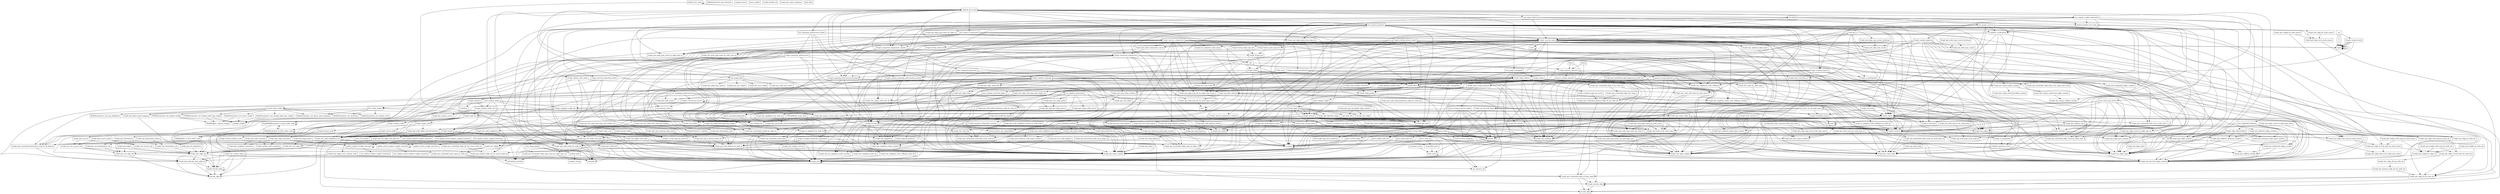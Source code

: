 digraph deps {
	node [shape=box];

	"Graph::get_node_edges_and_destinations"
	"Graph::get_destinations_slice"
	"build_operator_graph_name"
	"generic_string_operator"
	"generic_integer_operator"
	"validate_operator_terms"
	"Graph::is_compatible"
	"Graph::generic_operator"
	"bitor"
	"bitxor"
	"sub"
	"bitand"
	"Graph::get_unchecked_node_name_by_node_id"
	"Graph::get_unchecked_edge_type_by_edge_id"
	"Graph::get_unchecked_weight_by_edge_id"
	"Graph::get_unchecked_node_type_id_by_node_id"
	"Graph::get_unchecked_node_id_by_node_name"
	"Graph::get_unchecked_edge_type_id_by_edge_type_name"
	"Graph::get_unchecked_edge_type_name_by_edge_type_id"
	"Graph::get_unchecked_edge_count_by_edge_type_id"
	"Graph::get_unchecked_node_count_by_node_type_id"
	"Graph::get_unchecked_node_destinations_by_node_id"
	"Graph::get_unchecked_edge_id_by_node_ids"
	"Graph::get_unchecked_edge_ids_range"
	"Graph::get_unchecked_minmax_edge_ids_by_node_ids"
	"Graph::get_unchecked_edge_degreee_by_node_ids"
	"default"
	"WalkWeights::validate_weight"
	"WalkWeights::is_first_order_walk"
	"SingleWalkParameters::is_first_order_walk"
	"WalksParameters::set_iterations"
	"WalksParameters::get_iterations"
	"WalksParameters::set_max_neighbours"
	"WalksParameters::set_random_state"
	"WalksParameters::set_dense_node_mapping"
	"WalksParameters::set_return_weight"
	"WalksParameters::set_explore_weight"
	"WalksParameters::set_change_node_type_weight"
	"WalksParameters::set_change_edge_type_weight"
	"WalksParameters::validate"
	"WalksParameters::is_first_order_walk"
	"Graph::iter_edges_from_random_state"
	"Graph::iter_on_edges_with_preference"
	"Graph::kruskal"
	"Graph::random_spanning_arborescence_kruskal"
	"Graph::spanning_arborescence_kruskal"
	"Graph::spanning_arborescence"
	"Graph::connected_components"
	"CSVFileWriter::write_lines"
	"compose_lines"
	"Graph::new"
	"Graph::overlaps"
	"Graph::contains"
	"fast_u32_modulo"
	"word2vec"
	"cooccurence_matrix"
	"Graph::node2vec"
	"Graph::cooccurence_matrix"
	"Graph::get_neighbours_by_node_id"
	"Graph::get_node_label_prediction_tuple_by_node_id"
	"Graph::get_node_label_prediction_tuple_by_node_ids"
	"Graph::link_prediction_degrees"
	"Graph::link_prediction_ids"
	"get_loading_bar"
	"Graph::compute_edge_ids_vector"
	"validate_weight"
	"parse_weight"
	"Graph::are_nodes_remappable"
	"Graph::remap"
	"Graph::is_singleton_by_node_id"
	"Graph::is_singleton_with_selfloops_by_node_id"
	"Graph::is_singleton_by_node_name"
	"Graph::has_node_by_node_name"
	"Graph::has_edge_by_node_ids"
	"Graph::has_edge_with_type_by_node_ids"
	"Graph::is_trap_node_by_node_id"
	"Graph::has_node_with_type_by_node_name"
	"Graph::has_edge_by_node_names"
	"Graph::has_edge_with_type_by_node_names"
	"Graph::get_filter_bitmap"
	"random_string"
	"random_path"
	"load_ppi"
	"load_cora"
	"first_order_walker"
	"second_order_walker"
	"validate_vocabularies"
	"default_holdout_test_suite"
	"test_spanning_arborescence_bader"
	"test_graph_properties"
	"test_random_walks"
	"test_edge_holdouts"
	"test_remove_components"
	"test_kfold"
	"test_negative_edges_generation"
	"test_subgraph_generation"
	"test_dump_graph"
	"test_embiggen_preprocessing"
	"test_graph_filter"
	"test_edgelist_generation"
	"test_nodelabel_holdouts"
	"test_edgelabel_holdouts"
	"test_graph_removes"
	"test_clone_and_setters"
	"test_graph_remapping"
	"_default_test_suite"
	"default_test_suite"
	"Graph::enable"
	"Graph::disable_all"
	"Graph::strongly_connected_components"
	"Graph::get_edge_quadruple"
	"Graph::get_edge_triple"
	"Graph::get_top_k_central_nodes_ids"
	"Graph::get_top_k_central_node_names"
	"Graph::get_node_type_id_by_node_id"
	"Graph::get_edge_type_id_by_edge_id"
	"Graph::get_node_type_name_by_node_id"
	"Graph::get_edge_type_name_by_edge_id"
	"Graph::get_edge_type_name_by_edge_type_id"
	"Graph::get_weight_by_edge_id"
	"Graph::get_weight_by_node_ids"
	"Graph::get_weight_with_type_by_node_ids"
	"Graph::get_weight_with_type_by_node_names"
	"Graph::get_weight_by_node_names"
	"Graph::get_node_name_by_node_id"
	"Graph::get_node_id_by_node_name"
	"Graph::get_node_type_id_by_node_name"
	"Graph::get_node_type_name_by_node_name"
	"Graph::get_edge_count_by_edge_type_id"
	"Graph::get_edge_type_id_by_edge_type_name"
	"Graph::get_edge_count_by_edge_type_name"
	"Graph::get_node_type_id_by_node_type_name"
	"Graph::get_node_count_by_node_type_id"
	"Graph::get_node_count_by_node_type_name"
	"Graph::get_unchecked_destination_node_id_by_edge_id"
	"Graph::get_destination_node_id_by_edge_id"
	"Graph::get_node_neighbours_by_node_id"
	"Graph::get_node_neighbour_ids_by_node_name"
	"Graph::get_node_neighbour_names_by_node_name"
	"Graph::get_edge_id_with_type_by_node_ids"
	"Graph::get_edge_id_by_node_names"
	"Graph::get_edge_id_with_type_by_node_names"
	"Graph::get_edge_type_ids_by_edge_type_names"
	"Graph::get_node_type_ids_by_node_type_names"
	"Graph::get_minmax_edge_ids_by_node_ids"
	"Graph::get_minmax_edge_ids_by_source_node_id"
	"Graph::get_node_type_name_by_node_type_id"
	"Graph::get_node_type_names_by_node_type_ids"
	"Graph::get_node_degree_by_node_id"
	"Graph::filter"
	"from_usize"
	"read"
	"write"
	"Graph::degrees_product"
	"Graph::jaccard_index"
	"Graph::adamic_adar_index"
	"Graph::resource_allocation_index"
	"Graph::traps_rate"
	"Graph::get_node_degrees_mean"
	"Graph::get_undirected_edges_number"
	"Graph::get_unique_undirected_edges_number"
	"Graph::get_edges_number"
	"Graph::get_unique_edges_number"
	"Graph::get_node_degrees_median"
	"Graph::get_max_node_degree"
	"Graph::get_min_node_degree"
	"Graph::get_node_degrees_mode"
	"Graph::get_selfloop_number"
	"Graph::get_unique_selfloop_number"
	"Graph::get_selfloop_rate"
	"Graph::connected_components_number"
	"Graph::get_singleton_nodes_number"
	"Graph::get_singleton_nodes_with_selfloops_number"
	"Graph::get_not_singleton_nodes_number"
	"Graph::get_density"
	"Graph::report"
	"Graph::shared_components_number"
	"Graph::merged_components_number"
	"Graph::overlap_textual_report"
	"Graph::format_list"
	"Graph::format_node_list"
	"Graph::format_node_type_list"
	"Graph::format_edge_type_list"
	"Graph::textual_report"
	"Graph::remove"
	"Graph::remove_components"
	"Graph::set_name"
	"Graph::invalidate_report"
	"Graph::set_all_edge_types"
	"Graph::set_all_node_types"
	"update_return_weight_transition"
	"rust_update_explore_weight_transition"
	"rust_update_return_explore_weight_transition"
	"update_explore_weight_transition"
	"update_return_explore_weight_transition"
	"test_update_explore_weight_transition"
	"test_update_return_explore_weight_transition"
	"test_update_return_weight_transition"
	"Graph::get_weighted_transitions"
	"Graph::update_node_transition"
	"Graph::get_node_transition"
	"Graph::get_edge_transition"
	"Graph::extract_uniform_node"
	"Graph::extract_node"
	"Graph::extract_edge"
	"Graph::random_walks_iter"
	"Graph::complete_walks_iter"
	"Graph::walk_iter"
	"Graph::single_walk"
	"Graph::uniform_walk"
	"encode_edge"
	"encode_max_edge"
	"decode_edge"
	"get_node_bits"
	"Graph::encode_edge"
	"Graph::decode_edge"
	"Graph::get_node_ids_from_edge_id"
	"Graph::get_edge_id_by_node_ids"
	"Graph::get_unchecked_edge_id_from_tuple"
	"Graph::get_unique_source"
	"Graph::get_bipartite_edges"
	"Graph::get_bipartite_edge_names"
	"Graph::get_star_edges"
	"Graph::get_star_edge_names"
	"Graph::get_clique_edges"
	"Graph::get_clique_edge_names"
	"Graph::has_nodes"
	"Graph::has_edges"
	"Graph::get_name"
	"Graph::get_trap_nodes_number"
	"Graph::has_trap_nodes"
	"Graph::is_directed"
	"Graph::has_edge_weights"
	"Graph::has_edge_types"
	"Graph::has_selfloops"
	"Graph::has_singletons"
	"Graph::has_singletons_with_selfloops"
	"Graph::get_sources"
	"Graph::get_source_names"
	"Graph::get_destinations"
	"Graph::get_destination_names"
	"Graph::get_node_names"
	"Graph::get_nodes"
	"Graph::get_edge_types"
	"Graph::get_edge_type_names"
	"Graph::get_node_types"
	"Graph::get_weights"
	"Graph::get_min_weight"
	"Graph::get_max_weight"
	"Graph::get_node_type_names"
	"Graph::get_unique_directed_edges_number"
	"Graph::get_max_encodable_edge_number"
	"Graph::get_nodes_mapping"
	"Graph::get_edges"
	"Graph::get_edge_names"
	"Graph::has_node_types"
	"Graph::has_multilabel_node_types"
	"Graph::get_unknown_node_types_number"
	"Graph::get_minimum_node_types_number"
	"Graph::has_unknown_node_types"
	"Graph::get_unknown_edge_types_number"
	"Graph::get_minimum_edge_types_number"
	"Graph::has_unknown_edge_types"
	"Graph::get_nodes_number"
	"Graph::get_node_components_vector"
	"Graph::get_directed_edges_number"
	"Graph::get_edge_types_number"
	"Graph::get_node_types_number"
	"Graph::get_node_degrees"
	"Graph::get_not_singletons"
	"Graph::get_dense_node_mapping"
	"Graph::is_multigraph"
	"Graph::get_multigraph_edges_number"
	"Graph::get_outbounds"
	"Graph::get_unique_source_nodes_number"
	"Graph::get_edge_type_counts"
	"Graph::get_edge_type_counts_hashmap"
	"Graph::get_node_type_counts"
	"Graph::get_node_type_counts_hashmap"
	"normalize_value"
	"unchecked_insert"
	"build_reverse_mapping"
	"is_empty"
	"unchecked_translate"
	"translate"
	"keys"
	"set_numeric_ids"
	"eq"
	"Graph::iter_unchecked_edge_ids_by_source_node_id"
	"Graph::iter_node_degrees"
	"Graph::par_iter_node_degrees"
	"Graph::iter_singleton_node_ids"
	"Graph::iter_singleton_with_selfloops_node_ids"
	"Graph::iter_node_neighbours_ids"
	"Graph::iter_node_neighbours"
	"Graph::iter_sources_ids"
	"Graph::par_iter_sources_ids"
	"Graph::iter_destinations_ids"
	"Graph::par_iter_destinations_ids"
	"Graph::iter_node_ids"
	"Graph::iter_nodes"
	"Graph::iter_edge_ids"
	"Graph::iter_edges"
	"Graph::par_iter_edge_ids"
	"Graph::par_iter_edges"
	"Graph::iter_edges_with_type_ids"
	"Graph::iter_edges_with_type"
	"Graph::par_iter_edge_with_type"
	"Graph::par_iter_edge_with_type_ids"
	"Graph::par_iter_edge_with_type_and_weight"
	"Graph::iter_edge_with_type_and_weight"
	"Graph::par_iter_edge_with_type_and_weight_ids"
	"Graph::iter_edge_with_type_and_weight_ids"
	"Graph::iter_unique_edges"
	"Graph::iter_edge_ids_by_node_ids"
	"Graph::iter_unique_sources"
	"Graph::from_sorted_csv"
	"Graph::from_unsorted_csv"
	"hash_float"
	"Graph::compute_hash"
	"hash"
	"check_numeric_ids_compatibility"
	"parse_node_ids"
	"parse_node_type_ids"
	"parse_edges_node_ids"
	"parse_edge_type_ids_vocabulary"
	"parse_sorted_edges"
	"parse_unsorted_quadruples"
	"parse_integer_unsorted_edges"
	"parse_string_unsorted_edges"
	"build_edges"
	"parse_nodes"
	"parse_string_edges"
	"parse_integer_edges"
	"Graph::build_graph"
	"Graph::from_string_unsorted"
	"Graph::from_integer_unsorted"
	"Graph::from_string_sorted"
	"Graph::sample_negatives"
	"Graph::get_holdouts_elements_number"
	"Graph::get_holdouts_edges_number"
	"Graph::edge_holdout"
	"Graph::connected_holdout"
	"Graph::random_holdout"
	"Graph::node_label_holdout"
	"Graph::edge_label_holdout"
	"Graph::random_subgraph"
	"Graph::kfold"

	"Graph::get_node_edges_and_destinations" -> "Graph::get_unchecked_destination_node_id_by_edge_id"
	"Graph::get_node_edges_and_destinations" -> "Graph::get_minmax_edge_ids_by_source_node_id"
	"Graph::get_node_edges_and_destinations" -> "Graph::iter_node_neighbours_ids"
	"generic_string_operator" -> "build_operator_graph_name"
	"generic_string_operator" -> "Graph::has_node_by_node_name"
	"generic_string_operator" -> "Graph::has_edge_with_type_by_node_names"
	"generic_string_operator" -> "Graph::get_node_type_name_by_node_id"
	"generic_string_operator" -> "Graph::get_node_id_by_node_name"
	"generic_string_operator" -> "Graph::filter"
	"generic_string_operator" -> "Graph::has_edge_weights"
	"generic_string_operator" -> "Graph::has_edge_types"
	"generic_string_operator" -> "Graph::has_node_types"
	"generic_string_operator" -> "Graph::iter_nodes"
	"generic_string_operator" -> "Graph::iter_edge_with_type_and_weight"
	"generic_string_operator" -> "Graph::from_string_unsorted"
	"generic_integer_operator" -> "build_operator_graph_name"
	"generic_integer_operator" -> "Graph::has_edge_with_type_by_node_ids"
	"generic_integer_operator" -> "Graph::filter"
	"generic_integer_operator" -> "Graph::has_edge_weights"
	"generic_integer_operator" -> "Graph::has_edge_types"
	"generic_integer_operator" -> "Graph::iter_edge_with_type_and_weight_ids"
	"generic_integer_operator" -> "Graph::from_integer_unsorted"
	"validate_operator_terms" -> "Graph::has_edge_weights"
	"validate_operator_terms" -> "Graph::has_edge_types"
	"validate_operator_terms" -> "Graph::has_node_types"
	"Graph::is_compatible" -> "validate_operator_terms"
	"Graph::generic_operator" -> "generic_string_operator"
	"Graph::generic_operator" -> "generic_integer_operator"
	"Graph::generic_operator" -> "Graph::is_compatible"
	"bitor" -> "Graph::generic_operator"
	"bitor" -> "Graph::has_trap_nodes"
	"bitor" -> "Graph::has_singletons"
	"bitor" -> "Graph::has_singletons_with_selfloops"
	"bitxor" -> "Graph::generic_operator"
	"bitxor" -> "Graph::has_selfloops"
	"sub" -> "Graph::generic_operator"
	"sub" -> "Graph::has_selfloops"
	"bitand" -> "Graph::generic_operator"
	"bitand" -> "Graph::has_selfloops"
	"Graph::get_unchecked_node_name_by_node_id" -> "unchecked_translate"
	"Graph::get_unchecked_node_name_by_node_id" -> "translate"
	"Graph::get_unchecked_edge_type_name_by_edge_type_id" -> "unchecked_translate"
	"Graph::get_unchecked_edge_type_name_by_edge_type_id" -> "translate"
	"Graph::get_unchecked_node_destinations_by_node_id" -> "Graph::get_node_edges_and_destinations"
	"Graph::get_unchecked_node_destinations_by_node_id" -> "Graph::get_destinations_slice"
	"Graph::get_unchecked_edge_id_by_node_ids" -> "Graph::get_unchecked_edge_ids_range"
	"Graph::get_unchecked_edge_id_by_node_ids" -> "Graph::get_unchecked_edge_id_from_tuple"
	"Graph::get_unchecked_edge_ids_range" -> "Graph::get_unchecked_minmax_edge_ids_by_node_ids"
	"Graph::get_unchecked_minmax_edge_ids_by_node_ids" -> "Graph::get_unchecked_edge_id_from_tuple"
	"Graph::get_unchecked_edge_degreee_by_node_ids" -> "Graph::get_unchecked_minmax_edge_ids_by_node_ids"
	"default" -> "Graph::new"
	"SingleWalkParameters::is_first_order_walk" -> "WalkWeights::is_first_order_walk"
	"SingleWalkParameters::is_first_order_walk" -> "SingleWalkParameters::is_first_order_walk"
	"SingleWalkParameters::is_first_order_walk" -> "WalksParameters::is_first_order_walk"
	"WalksParameters::set_return_weight" -> "WalkWeights::validate_weight"
	"WalksParameters::set_return_weight" -> "validate_weight"
	"WalksParameters::set_explore_weight" -> "WalkWeights::validate_weight"
	"WalksParameters::set_explore_weight" -> "validate_weight"
	"WalksParameters::set_change_node_type_weight" -> "WalkWeights::validate_weight"
	"WalksParameters::set_change_node_type_weight" -> "validate_weight"
	"WalksParameters::set_change_edge_type_weight" -> "WalkWeights::validate_weight"
	"WalksParameters::set_change_edge_type_weight" -> "validate_weight"
	"WalksParameters::validate" -> "Graph::iter_unique_sources"
	"WalksParameters::is_first_order_walk" -> "WalkWeights::is_first_order_walk"
	"WalksParameters::is_first_order_walk" -> "SingleWalkParameters::is_first_order_walk"
	"WalksParameters::is_first_order_walk" -> "WalksParameters::is_first_order_walk"
	"Graph::iter_edges_from_random_state" -> "Graph::get_node_ids_from_edge_id"
	"Graph::iter_edges_from_random_state" -> "Graph::get_directed_edges_number"
	"Graph::iter_on_edges_with_preference" -> "Graph::get_unchecked_edge_type_by_edge_id"
	"Graph::iter_on_edges_with_preference" -> "Graph::iter_edges_from_random_state"
	"Graph::iter_on_edges_with_preference" -> "Graph::new"
	"Graph::iter_on_edges_with_preference" -> "Graph::contains"
	"Graph::iter_on_edges_with_preference" -> "get_loading_bar"
	"Graph::iter_on_edges_with_preference" -> "Graph::get_directed_edges_number"
	"Graph::kruskal" -> "Graph::new"
	"Graph::kruskal" -> "Graph::get_singleton_nodes_number"
	"Graph::kruskal" -> "Graph::has_nodes"
	"Graph::kruskal" -> "Graph::has_edges"
	"Graph::kruskal" -> "Graph::has_singletons"
	"Graph::kruskal" -> "Graph::get_nodes_number"
	"Graph::kruskal" -> "Graph::iter_singleton_node_ids"
	"Graph::kruskal" -> "Graph::iter_singleton_with_selfloops_node_ids"
	"Graph::random_spanning_arborescence_kruskal" -> "Graph::iter_on_edges_with_preference"
	"Graph::random_spanning_arborescence_kruskal" -> "Graph::kruskal"
	"Graph::spanning_arborescence_kruskal" -> "Graph::kruskal"
	"Graph::spanning_arborescence_kruskal" -> "get_loading_bar"
	"Graph::spanning_arborescence_kruskal" -> "Graph::get_unique_edges_number"
	"Graph::spanning_arborescence_kruskal" -> "Graph::get_name"
	"Graph::spanning_arborescence_kruskal" -> "Graph::iter_unique_edges"
	"Graph::spanning_arborescence" -> "sub"
	"Graph::spanning_arborescence" -> "Graph::new"
	"Graph::spanning_arborescence" -> "get_loading_bar"
	"Graph::spanning_arborescence" -> "Graph::is_singleton_by_node_id"
	"Graph::spanning_arborescence" -> "Graph::get_name"
	"Graph::spanning_arborescence" -> "Graph::has_singletons"
	"Graph::spanning_arborescence" -> "Graph::get_nodes_number"
	"Graph::spanning_arborescence" -> "Graph::iter_node_neighbours_ids"
	"Graph::connected_components" -> "sub"
	"Graph::connected_components" -> "Graph::new"
	"Graph::connected_components" -> "get_loading_bar"
	"Graph::connected_components" -> "Graph::is_singleton_by_node_id"
	"Graph::connected_components" -> "Graph::is_singleton_with_selfloops_by_node_id"
	"Graph::connected_components" -> "Graph::get_edges_number"
	"Graph::connected_components" -> "Graph::has_nodes"
	"Graph::connected_components" -> "Graph::get_name"
	"Graph::connected_components" -> "Graph::has_singletons"
	"Graph::connected_components" -> "Graph::get_nodes_number"
	"Graph::connected_components" -> "Graph::iter_node_neighbours_ids"
	"CSVFileWriter::write_lines" -> "Graph::new"
	"CSVFileWriter::write_lines" -> "get_loading_bar"
	"CSVFileWriter::write_lines" -> "write"
	"Graph::new" -> "Graph::new"
	"Graph::new" -> "set_numeric_ids"
	"Graph::overlaps" -> "Graph::is_compatible"
	"Graph::overlaps" -> "Graph::has_edge_with_type_by_node_ids"
	"Graph::overlaps" -> "Graph::has_edge_with_type_by_node_names"
	"Graph::overlaps" -> "Graph::par_iter_edge_with_type"
	"Graph::overlaps" -> "Graph::par_iter_edge_with_type_ids"
	"Graph::contains" -> "Graph::is_compatible"
	"Graph::contains" -> "Graph::has_edge_with_type_by_node_ids"
	"Graph::contains" -> "Graph::has_edge_with_type_by_node_names"
	"Graph::contains" -> "Graph::par_iter_edge_with_type"
	"Graph::contains" -> "Graph::par_iter_edge_with_type_ids"
	"cooccurence_matrix" -> "Graph::new"
	"cooccurence_matrix" -> "get_loading_bar"
	"Graph::node2vec" -> "word2vec"
	"Graph::node2vec" -> "Graph::random_walks_iter"
	"Graph::cooccurence_matrix" -> "cooccurence_matrix"
	"Graph::cooccurence_matrix" -> "Graph::cooccurence_matrix"
	"Graph::cooccurence_matrix" -> "Graph::complete_walks_iter"
	"Graph::cooccurence_matrix" -> "Graph::has_edges"
	"Graph::cooccurence_matrix" -> "Graph::get_unique_source_nodes_number"
	"Graph::get_neighbours_by_node_id" -> "Graph::get_unchecked_node_destinations_by_node_id"
	"Graph::get_node_label_prediction_tuple_by_node_id" -> "Graph::get_unchecked_node_type_id_by_node_id"
	"Graph::get_node_label_prediction_tuple_by_node_id" -> "Graph::get_neighbours_by_node_id"
	"Graph::get_node_label_prediction_tuple_by_node_ids" -> "Graph::get_node_label_prediction_tuple_by_node_id"
	"Graph::get_node_label_prediction_tuple_by_node_ids" -> "Graph::has_node_types"
	"Graph::link_prediction_degrees" -> "Graph::link_prediction_ids"
	"Graph::link_prediction_degrees" -> "Graph::get_node_degree_by_node_id"
	"Graph::link_prediction_degrees" -> "Graph::get_max_node_degree"
	"Graph::link_prediction_ids" -> "fast_u32_modulo"
	"Graph::link_prediction_ids" -> "Graph::has_edge_by_node_ids"
	"Graph::link_prediction_ids" -> "Graph::get_node_ids_from_edge_id"
	"Graph::link_prediction_ids" -> "Graph::has_selfloops"
	"Graph::link_prediction_ids" -> "Graph::get_nodes_number"
	"Graph::link_prediction_ids" -> "Graph::get_directed_edges_number"
	"get_loading_bar" -> "Graph::new"
	"Graph::compute_edge_ids_vector" -> "Graph::get_unchecked_minmax_edge_ids_by_node_ids"
	"Graph::are_nodes_remappable" -> "Graph::has_node_with_type_by_node_name"
	"Graph::are_nodes_remappable" -> "Graph::get_nodes_number"
	"Graph::are_nodes_remappable" -> "Graph::iter_nodes"
	"Graph::remap" -> "Graph::get_unchecked_node_id_by_node_name"
	"Graph::remap" -> "Graph::get_unchecked_edge_type_id_by_edge_type_name"
	"Graph::remap" -> "get_loading_bar"
	"Graph::remap" -> "Graph::are_nodes_remappable"
	"Graph::remap" -> "Graph::has_trap_nodes"
	"Graph::remap" -> "Graph::has_edge_weights"
	"Graph::remap" -> "Graph::has_edge_types"
	"Graph::remap" -> "Graph::has_singletons"
	"Graph::remap" -> "Graph::has_singletons_with_selfloops"
	"Graph::remap" -> "Graph::get_directed_edges_number"
	"Graph::remap" -> "Graph::iter_edge_with_type_and_weight"
	"Graph::remap" -> "Graph::from_integer_unsorted"
	"Graph::is_singleton_by_node_id" -> "Graph::get_node_degree_by_node_id"
	"Graph::is_singleton_by_node_id" -> "Graph::has_singletons"
	"Graph::is_singleton_with_selfloops_by_node_id" -> "Graph::contains"
	"Graph::is_singleton_by_node_name" -> "Graph::is_singleton_by_node_id"
	"Graph::is_singleton_by_node_name" -> "Graph::get_node_id_by_node_name"
	"Graph::has_node_by_node_name" -> "Graph::get_node_id_by_node_name"
	"Graph::has_edge_by_node_ids" -> "Graph::get_edge_id_by_node_ids"
	"Graph::has_edge_with_type_by_node_ids" -> "Graph::get_edge_id_with_type_by_node_ids"
	"Graph::is_trap_node_by_node_id" -> "Graph::get_node_degree_by_node_id"
	"Graph::has_node_with_type_by_node_name" -> "Graph::get_node_type_name_by_node_id"
	"Graph::has_node_with_type_by_node_name" -> "Graph::get_node_id_by_node_name"
	"Graph::has_edge_by_node_names" -> "Graph::get_edge_id_by_node_names"
	"Graph::has_edge_with_type_by_node_names" -> "Graph::get_edge_id_with_type_by_node_names"
	"Graph::get_filter_bitmap" -> "Graph::new"
	"Graph::get_filter_bitmap" -> "Graph::contains"
	"Graph::get_filter_bitmap" -> "Graph::get_node_id_by_node_name"
	"Graph::get_filter_bitmap" -> "Graph::get_node_type_ids_by_node_type_names"
	"Graph::get_filter_bitmap" -> "Graph::iter_node_ids"
	"random_path" -> "Graph::new"
	"random_path" -> "random_string"
	"load_ppi" -> "Graph::new"
	"load_ppi" -> "Graph::report"
	"load_ppi" -> "Graph::textual_report"
	"load_ppi" -> "Graph::has_edge_weights"
	"load_ppi" -> "Graph::has_edge_types"
	"load_ppi" -> "Graph::has_selfloops"
	"load_ppi" -> "Graph::has_node_types"
	"load_ppi" -> "Graph::from_unsorted_csv"
	"load_cora" -> "Graph::new"
	"load_cora" -> "Graph::from_unsorted_csv"
	"first_order_walker" -> "WalksParameters::set_iterations"
	"first_order_walker" -> "WalksParameters::set_random_state"
	"first_order_walker" -> "WalksParameters::set_dense_node_mapping"
	"first_order_walker" -> "Graph::new"
	"first_order_walker" -> "Graph::get_dense_node_mapping"
	"second_order_walker" -> "WalksParameters::set_iterations"
	"second_order_walker" -> "WalksParameters::set_max_neighbours"
	"second_order_walker" -> "WalksParameters::set_random_state"
	"second_order_walker" -> "WalksParameters::set_dense_node_mapping"
	"second_order_walker" -> "WalksParameters::set_return_weight"
	"second_order_walker" -> "WalksParameters::set_explore_weight"
	"second_order_walker" -> "WalksParameters::set_change_node_type_weight"
	"second_order_walker" -> "WalksParameters::set_change_edge_type_weight"
	"second_order_walker" -> "Graph::new"
	"second_order_walker" -> "Graph::get_dense_node_mapping"
	"validate_vocabularies" -> "Graph::report"
	"validate_vocabularies" -> "Graph::textual_report"
	"validate_vocabularies" -> "Graph::has_edge_weights"
	"validate_vocabularies" -> "Graph::has_edge_types"
	"validate_vocabularies" -> "Graph::has_node_types"
	"validate_vocabularies" -> "is_empty"
	"default_holdout_test_suite" -> "Graph::overlaps"
	"default_holdout_test_suite" -> "Graph::contains"
	"default_holdout_test_suite" -> "validate_vocabularies"
	"test_spanning_arborescence_bader" -> "Graph::kruskal"
	"test_spanning_arborescence_bader" -> "Graph::random_spanning_arborescence_kruskal"
	"test_spanning_arborescence_bader" -> "Graph::spanning_arborescence_kruskal"
	"test_spanning_arborescence_bader" -> "Graph::spanning_arborescence"
	"test_spanning_arborescence_bader" -> "Graph::report"
	"test_spanning_arborescence_bader" -> "Graph::textual_report"
	"test_graph_properties" -> "Graph::kruskal"
	"test_graph_properties" -> "Graph::random_spanning_arborescence_kruskal"
	"test_graph_properties" -> "Graph::spanning_arborescence_kruskal"
	"test_graph_properties" -> "Graph::connected_components"
	"test_graph_properties" -> "Graph::has_node_by_node_name"
	"test_graph_properties" -> "Graph::has_node_with_type_by_node_name"
	"test_graph_properties" -> "Graph::has_edge_by_node_names"
	"test_graph_properties" -> "Graph::has_edge_with_type_by_node_names"
	"test_graph_properties" -> "validate_vocabularies"
	"test_graph_properties" -> "Graph::strongly_connected_components"
	"test_graph_properties" -> "Graph::get_node_type_id_by_node_id"
	"test_graph_properties" -> "Graph::get_edge_type_id_by_edge_id"
	"test_graph_properties" -> "Graph::get_edge_type_name_by_edge_id"
	"test_graph_properties" -> "Graph::get_node_name_by_node_id"
	"test_graph_properties" -> "Graph::get_node_type_name_by_node_name"
	"test_graph_properties" -> "Graph::get_edge_id_by_node_names"
	"test_graph_properties" -> "Graph::get_edge_id_with_type_by_node_names"
	"test_graph_properties" -> "Graph::get_edge_type_ids_by_edge_type_names"
	"test_graph_properties" -> "Graph::get_node_type_ids_by_node_type_names"
	"test_graph_properties" -> "Graph::degrees_product"
	"test_graph_properties" -> "Graph::jaccard_index"
	"test_graph_properties" -> "Graph::adamic_adar_index"
	"test_graph_properties" -> "Graph::resource_allocation_index"
	"test_graph_properties" -> "Graph::connected_components_number"
	"test_graph_properties" -> "Graph::get_singleton_nodes_number"
	"test_graph_properties" -> "Graph::get_not_singleton_nodes_number"
	"test_graph_properties" -> "Graph::report"
	"test_graph_properties" -> "Graph::textual_report"
	"test_graph_properties" -> "Graph::set_name"
	"test_graph_properties" -> "Graph::get_edge_id_by_node_ids"
	"test_graph_properties" -> "Graph::has_nodes"
	"test_graph_properties" -> "Graph::get_name"
	"test_graph_properties" -> "Graph::is_directed"
	"test_graph_properties" -> "Graph::has_edge_types"
	"test_graph_properties" -> "Graph::has_singletons"
	"test_graph_properties" -> "Graph::has_singletons_with_selfloops"
	"test_graph_properties" -> "Graph::has_node_types"
	"test_graph_properties" -> "Graph::get_nodes_number"
	"test_graph_properties" -> "Graph::get_directed_edges_number"
	"test_graph_properties" -> "Graph::get_edge_type_counts"
	"test_graph_properties" -> "Graph::get_edge_type_counts_hashmap"
	"test_graph_properties" -> "Graph::get_node_type_counts"
	"test_graph_properties" -> "Graph::iter_unique_edges"
	"test_random_walks" -> "first_order_walker"
	"test_random_walks" -> "second_order_walker"
	"test_random_walks" -> "Graph::enable"
	"test_random_walks" -> "Graph::random_walks_iter"
	"test_random_walks" -> "Graph::complete_walks_iter"
	"test_random_walks" -> "Graph::get_nodes_number"
	"test_random_walks" -> "Graph::get_directed_edges_number"
	"test_edge_holdouts" -> "default_holdout_test_suite"
	"test_edge_holdouts" -> "Graph::connected_components_number"
	"test_edge_holdouts" -> "Graph::report"
	"test_edge_holdouts" -> "Graph::textual_report"
	"test_edge_holdouts" -> "Graph::get_nodes_number"
	"test_edge_holdouts" -> "Graph::connected_holdout"
	"test_edge_holdouts" -> "Graph::random_holdout"
	"test_remove_components" -> "Graph::get_edge_type_name_by_edge_type_id"
	"test_remove_components" -> "Graph::get_node_type_name_by_node_type_id"
	"test_remove_components" -> "Graph::connected_components_number"
	"test_remove_components" -> "Graph::report"
	"test_remove_components" -> "Graph::textual_report"
	"test_remove_components" -> "Graph::remove"
	"test_remove_components" -> "Graph::remove_components"
	"test_remove_components" -> "Graph::has_unknown_node_types"
	"test_remove_components" -> "Graph::has_unknown_edge_types"
	"test_remove_components" -> "unchecked_translate"
	"test_remove_components" -> "translate"
	"test_kfold" -> "default_holdout_test_suite"
	"test_kfold" -> "Graph::get_edge_type_name_by_edge_type_id"
	"test_kfold" -> "Graph::get_edges_number"
	"test_kfold" -> "Graph::report"
	"test_kfold" -> "Graph::textual_report"
	"test_kfold" -> "Graph::kfold"
	"test_negative_edges_generation" -> "Graph::overlaps"
	"test_negative_edges_generation" -> "validate_vocabularies"
	"test_negative_edges_generation" -> "default_holdout_test_suite"
	"test_negative_edges_generation" -> "Graph::get_edges_number"
	"test_negative_edges_generation" -> "Graph::get_trap_nodes_number"
	"test_negative_edges_generation" -> "Graph::has_edge_types"
	"test_negative_edges_generation" -> "Graph::sample_negatives"
	"test_negative_edges_generation" -> "Graph::random_holdout"
	"test_subgraph_generation" -> "Graph::overlaps"
	"test_subgraph_generation" -> "Graph::get_not_singleton_nodes_number"
	"test_subgraph_generation" -> "Graph::random_subgraph"
	"test_dump_graph" -> "Graph::new"
	"test_dump_graph" -> "random_path"
	"test_embiggen_preprocessing" -> "cooccurence_matrix"
	"test_embiggen_preprocessing" -> "Graph::node2vec"
	"test_embiggen_preprocessing" -> "Graph::cooccurence_matrix"
	"test_embiggen_preprocessing" -> "Graph::link_prediction_degrees"
	"test_embiggen_preprocessing" -> "Graph::link_prediction_ids"
	"test_embiggen_preprocessing" -> "first_order_walker"
	"test_embiggen_preprocessing" -> "Graph::has_edges"
	"test_graph_filter" -> "Graph::filter"
	"test_graph_filter" -> "Graph::get_node_names"
	"test_graph_filter" -> "Graph::get_edge_type_names"
	"test_graph_filter" -> "Graph::get_min_weight"
	"test_graph_filter" -> "Graph::get_max_weight"
	"test_graph_filter" -> "Graph::get_node_type_names"
	"test_edgelist_generation" -> "Graph::get_node_name_by_node_id"
	"test_edgelist_generation" -> "Graph::get_bipartite_edge_names"
	"test_edgelist_generation" -> "Graph::get_star_edges"
	"test_edgelist_generation" -> "Graph::get_star_edge_names"
	"test_edgelist_generation" -> "Graph::get_clique_edge_names"
	"test_edgelist_generation" -> "Graph::get_node_names"
	"test_edgelist_generation" -> "Graph::get_nodes_number"
	"test_nodelabel_holdouts" -> "Graph::contains"
	"test_nodelabel_holdouts" -> "Graph::has_node_types"
	"test_nodelabel_holdouts" -> "Graph::has_multilabel_node_types"
	"test_nodelabel_holdouts" -> "Graph::get_unknown_node_types_number"
	"test_nodelabel_holdouts" -> "Graph::get_minimum_node_types_number"
	"test_nodelabel_holdouts" -> "Graph::get_nodes_number"
	"test_nodelabel_holdouts" -> "Graph::node_label_holdout"
	"test_edgelabel_holdouts" -> "Graph::has_edge_types"
	"test_edgelabel_holdouts" -> "Graph::get_unknown_edge_types_number"
	"test_edgelabel_holdouts" -> "Graph::get_minimum_edge_types_number"
	"test_edgelabel_holdouts" -> "Graph::get_directed_edges_number"
	"test_edgelabel_holdouts" -> "Graph::edge_label_holdout"
	"test_graph_removes" -> "validate_vocabularies"
	"test_graph_removes" -> "Graph::get_unique_edges_number"
	"test_graph_removes" -> "Graph::get_unique_selfloop_number"
	"test_graph_removes" -> "Graph::report"
	"test_graph_removes" -> "Graph::textual_report"
	"test_graph_removes" -> "Graph::remove"
	"test_graph_removes" -> "Graph::has_edge_weights"
	"test_graph_removes" -> "Graph::has_edge_types"
	"test_graph_removes" -> "Graph::has_selfloops"
	"test_graph_removes" -> "Graph::has_node_types"
	"test_clone_and_setters" -> "Graph::get_unchecked_edge_count_by_edge_type_id"
	"test_clone_and_setters" -> "Graph::get_unchecked_node_count_by_node_type_id"
	"test_clone_and_setters" -> "Graph::set_all_edge_types"
	"test_clone_and_setters" -> "Graph::set_all_node_types"
	"test_clone_and_setters" -> "Graph::get_nodes_number"
	"test_clone_and_setters" -> "Graph::get_directed_edges_number"
	"test_clone_and_setters" -> "Graph::get_edge_types_number"
	"test_clone_and_setters" -> "Graph::get_node_types_number"
	"test_graph_remapping" -> "Graph::are_nodes_remappable"
	"test_graph_remapping" -> "Graph::remap"
	"_default_test_suite" -> "test_spanning_arborescence_bader"
	"_default_test_suite" -> "test_graph_properties"
	"_default_test_suite" -> "test_random_walks"
	"_default_test_suite" -> "test_edge_holdouts"
	"_default_test_suite" -> "test_remove_components"
	"_default_test_suite" -> "test_kfold"
	"_default_test_suite" -> "test_negative_edges_generation"
	"_default_test_suite" -> "test_subgraph_generation"
	"_default_test_suite" -> "test_dump_graph"
	"_default_test_suite" -> "test_embiggen_preprocessing"
	"_default_test_suite" -> "test_graph_filter"
	"_default_test_suite" -> "test_edgelist_generation"
	"_default_test_suite" -> "test_nodelabel_holdouts"
	"_default_test_suite" -> "test_edgelabel_holdouts"
	"_default_test_suite" -> "test_graph_removes"
	"_default_test_suite" -> "test_clone_and_setters"
	"_default_test_suite" -> "test_graph_remapping"
	"_default_test_suite" -> "Graph::filter"
	"_default_test_suite" -> "Graph::remove_components"
	"_default_test_suite" -> "Graph::kfold"
	"default_test_suite" -> "_default_test_suite"
	"default_test_suite" -> "default_test_suite"
	"default_test_suite" -> "Graph::enable"
	"Graph::enable" -> "Graph::get_top_k_central_nodes_ids"
	"Graph::enable" -> "Graph::get_sources"
	"Graph::enable" -> "Graph::get_destinations"
	"Graph::enable" -> "Graph::get_nodes_number"
	"Graph::enable" -> "Graph::get_outbounds"
	"Graph::enable" -> "Graph::iter_node_neighbours_ids"
	"Graph::strongly_connected_components" -> "Graph::new"
	"Graph::strongly_connected_components" -> "Graph::get_unchecked_destination_node_id_by_edge_id"
	"Graph::strongly_connected_components" -> "Graph::get_minmax_edge_ids_by_source_node_id"
	"Graph::strongly_connected_components" -> "Graph::get_nodes_number"
	"Graph::strongly_connected_components" -> "is_empty"
	"Graph::get_edge_quadruple" -> "Graph::get_unchecked_weight_by_edge_id"
	"Graph::get_edge_quadruple" -> "Graph::get_edge_triple"
	"Graph::get_edge_triple" -> "Graph::get_unchecked_edge_type_by_edge_id"
	"Graph::get_edge_triple" -> "Graph::get_node_ids_from_edge_id"
	"Graph::get_top_k_central_nodes_ids" -> "Graph::get_node_degree_by_node_id"
	"Graph::get_top_k_central_nodes_ids" -> "Graph::get_nodes_number"
	"Graph::get_top_k_central_node_names" -> "Graph::get_top_k_central_nodes_ids"
	"Graph::get_top_k_central_node_names" -> "Graph::get_node_name_by_node_id"
	"Graph::get_edge_type_id_by_edge_id" -> "Graph::get_unchecked_edge_type_by_edge_id"
	"Graph::get_node_type_name_by_node_id" -> "Graph::get_node_type_id_by_node_id"
	"Graph::get_node_type_name_by_node_id" -> "Graph::get_node_type_names_by_node_type_ids"
	"Graph::get_edge_type_name_by_edge_id" -> "Graph::get_edge_type_id_by_edge_id"
	"Graph::get_edge_type_name_by_edge_id" -> "Graph::get_edge_type_name_by_edge_type_id"
	"Graph::get_edge_type_name_by_edge_type_id" -> "translate"
	"Graph::get_weight_by_edge_id" -> "Graph::get_directed_edges_number"
	"Graph::get_weight_by_node_ids" -> "Graph::get_weight_by_edge_id"
	"Graph::get_weight_by_node_ids" -> "Graph::get_edge_id_by_node_ids"
	"Graph::get_weight_with_type_by_node_ids" -> "Graph::get_weight_by_edge_id"
	"Graph::get_weight_with_type_by_node_ids" -> "Graph::get_edge_id_with_type_by_node_ids"
	"Graph::get_weight_with_type_by_node_names" -> "Graph::get_weight_by_edge_id"
	"Graph::get_weight_with_type_by_node_names" -> "Graph::get_edge_id_with_type_by_node_names"
	"Graph::get_weight_by_node_names" -> "Graph::get_weight_by_edge_id"
	"Graph::get_weight_by_node_names" -> "Graph::get_edge_id_by_node_names"
	"Graph::get_node_name_by_node_id" -> "Graph::get_nodes_number"
	"Graph::get_node_name_by_node_id" -> "unchecked_translate"
	"Graph::get_node_name_by_node_id" -> "translate"
	"Graph::get_node_type_id_by_node_name" -> "Graph::get_node_type_id_by_node_id"
	"Graph::get_node_type_id_by_node_name" -> "Graph::get_node_id_by_node_name"
	"Graph::get_node_type_name_by_node_name" -> "Graph::get_node_type_name_by_node_id"
	"Graph::get_node_type_name_by_node_name" -> "Graph::get_node_id_by_node_name"
	"Graph::get_edge_count_by_edge_type_id" -> "Graph::get_unchecked_edge_count_by_edge_type_id"
	"Graph::get_edge_count_by_edge_type_id" -> "Graph::has_edge_types"
	"Graph::get_edge_count_by_edge_type_id" -> "Graph::get_edge_types_number"
	"Graph::get_edge_count_by_edge_type_name" -> "Graph::get_edge_count_by_edge_type_id"
	"Graph::get_edge_count_by_edge_type_name" -> "Graph::get_edge_type_id_by_edge_type_name"
	"Graph::get_node_count_by_node_type_id" -> "Graph::get_unchecked_node_count_by_node_type_id"
	"Graph::get_node_count_by_node_type_id" -> "Graph::has_node_types"
	"Graph::get_node_count_by_node_type_id" -> "Graph::get_node_types_number"
	"Graph::get_node_count_by_node_type_name" -> "Graph::get_node_type_id_by_node_type_name"
	"Graph::get_node_count_by_node_type_name" -> "Graph::get_node_count_by_node_type_id"
	"Graph::get_unchecked_destination_node_id_by_edge_id" -> "Graph::get_node_ids_from_edge_id"
	"Graph::get_destination_node_id_by_edge_id" -> "Graph::get_unchecked_destination_node_id_by_edge_id"
	"Graph::get_destination_node_id_by_edge_id" -> "Graph::get_directed_edges_number"
	"Graph::get_node_neighbours_by_node_id" -> "Graph::get_nodes_number"
	"Graph::get_node_neighbours_by_node_id" -> "Graph::iter_node_neighbours_ids"
	"Graph::get_node_neighbour_ids_by_node_name" -> "Graph::get_node_id_by_node_name"
	"Graph::get_node_neighbour_ids_by_node_name" -> "Graph::get_node_neighbours_by_node_id"
	"Graph::get_node_neighbour_names_by_node_name" -> "Graph::get_node_id_by_node_name"
	"Graph::get_node_neighbour_names_by_node_name" -> "Graph::iter_node_neighbours"
	"Graph::get_edge_id_with_type_by_node_ids" -> "Graph::get_edge_id_by_node_ids"
	"Graph::get_edge_id_with_type_by_node_ids" -> "Graph::iter_edge_ids_by_node_ids"
	"Graph::get_edge_id_by_node_names" -> "Graph::get_edge_id_by_node_ids"
	"Graph::get_edge_id_with_type_by_node_names" -> "Graph::get_edge_type_id_by_edge_type_name"
	"Graph::get_edge_id_with_type_by_node_names" -> "Graph::get_edge_id_with_type_by_node_ids"
	"Graph::get_edge_type_ids_by_edge_type_names" -> "keys"
	"Graph::get_node_type_ids_by_node_type_names" -> "keys"
	"Graph::get_minmax_edge_ids_by_node_ids" -> "Graph::get_edge_id_by_node_ids"
	"Graph::get_minmax_edge_ids_by_node_ids" -> "Graph::get_unchecked_edge_id_from_tuple"
	"Graph::get_minmax_edge_ids_by_source_node_id" -> "Graph::get_unchecked_edge_id_from_tuple"
	"Graph::get_node_type_name_by_node_type_id" -> "translate"
	"Graph::get_node_degree_by_node_id" -> "Graph::get_minmax_edge_ids_by_source_node_id"
	"Graph::get_node_degree_by_node_id" -> "Graph::get_nodes_number"
	"Graph::filter" -> "Graph::contains"
	"Graph::filter" -> "get_loading_bar"
	"Graph::filter" -> "Graph::get_filter_bitmap"
	"Graph::filter" -> "Graph::get_edge_type_ids_by_edge_type_names"
	"Graph::filter" -> "Graph::has_edge_weights"
	"Graph::filter" -> "Graph::has_edge_types"
	"Graph::filter" -> "Graph::get_directed_edges_number"
	"Graph::filter" -> "Graph::iter_edge_with_type_and_weight_ids"
	"Graph::filter" -> "Graph::build_graph"
	"from_usize" -> "from_usize"
	"read" -> "read"
	"write" -> "write"
	"Graph::degrees_product" -> "Graph::get_node_degree_by_node_id"
	"Graph::degrees_product" -> "Graph::get_nodes_number"
	"Graph::jaccard_index" -> "Graph::is_trap_node_by_node_id"
	"Graph::jaccard_index" -> "Graph::get_nodes_number"
	"Graph::jaccard_index" -> "Graph::iter_node_neighbours_ids"
	"Graph::adamic_adar_index" -> "Graph::is_trap_node_by_node_id"
	"Graph::adamic_adar_index" -> "Graph::get_node_degree_by_node_id"
	"Graph::adamic_adar_index" -> "Graph::filter"
	"Graph::adamic_adar_index" -> "Graph::iter_node_neighbours_ids"
	"Graph::resource_allocation_index" -> "Graph::is_trap_node_by_node_id"
	"Graph::resource_allocation_index" -> "Graph::get_node_degree_by_node_id"
	"Graph::resource_allocation_index" -> "Graph::filter"
	"Graph::resource_allocation_index" -> "Graph::iter_node_neighbours_ids"
	"Graph::traps_rate" -> "Graph::is_trap_node_by_node_id"
	"Graph::traps_rate" -> "Graph::get_node_degree_by_node_id"
	"Graph::traps_rate" -> "Graph::get_nodes_number"
	"Graph::traps_rate" -> "Graph::iter_node_neighbours_ids"
	"Graph::get_node_degrees_mean" -> "Graph::has_nodes"
	"Graph::get_node_degrees_mean" -> "Graph::get_nodes_number"
	"Graph::get_node_degrees_mean" -> "Graph::get_directed_edges_number"
	"Graph::get_undirected_edges_number" -> "Graph::get_selfloop_number"
	"Graph::get_undirected_edges_number" -> "Graph::get_directed_edges_number"
	"Graph::get_unique_undirected_edges_number" -> "Graph::get_unique_selfloop_number"
	"Graph::get_edges_number" -> "Graph::get_undirected_edges_number"
	"Graph::get_edges_number" -> "Graph::get_directed_edges_number"
	"Graph::get_unique_edges_number" -> "Graph::get_unique_undirected_edges_number"
	"Graph::get_unique_edges_number" -> "Graph::get_unique_directed_edges_number"
	"Graph::get_node_degrees_median" -> "Graph::has_nodes"
	"Graph::get_node_degrees_median" -> "Graph::get_nodes_number"
	"Graph::get_node_degrees_median" -> "Graph::get_node_degrees"
	"Graph::get_max_node_degree" -> "Graph::get_node_degrees"
	"Graph::get_min_node_degree" -> "Graph::get_node_degrees"
	"Graph::get_node_degrees_mode" -> "Graph::new"
	"Graph::get_node_degrees_mode" -> "Graph::has_nodes"
	"Graph::get_node_degrees_mode" -> "Graph::get_node_degrees"
	"Graph::get_selfloop_rate" -> "Graph::get_selfloop_number"
	"Graph::get_selfloop_rate" -> "Graph::has_edges"
	"Graph::get_selfloop_rate" -> "Graph::get_directed_edges_number"
	"Graph::connected_components_number" -> "Graph::kruskal"
	"Graph::connected_components_number" -> "Graph::spanning_arborescence_kruskal"
	"Graph::connected_components_number" -> "Graph::connected_components"
	"Graph::get_singleton_nodes_number" -> "Graph::get_not_singleton_nodes_number"
	"Graph::get_singleton_nodes_number" -> "Graph::get_nodes_number"
	"Graph::get_density" -> "Graph::has_nodes"
	"Graph::get_density" -> "Graph::has_edges"
	"Graph::get_density" -> "Graph::has_selfloops"
	"Graph::get_density" -> "Graph::get_nodes_number"
	"Graph::report" -> "Graph::new"
	"Graph::report" -> "Graph::get_node_degrees_mean"
	"Graph::report" -> "Graph::get_undirected_edges_number"
	"Graph::report" -> "Graph::get_max_node_degree"
	"Graph::report" -> "Graph::get_min_node_degree"
	"Graph::report" -> "Graph::get_selfloop_number"
	"Graph::report" -> "Graph::get_selfloop_rate"
	"Graph::report" -> "Graph::get_singleton_nodes_number"
	"Graph::report" -> "Graph::get_density"
	"Graph::report" -> "Graph::has_nodes"
	"Graph::report" -> "Graph::has_edges"
	"Graph::report" -> "Graph::is_directed"
	"Graph::report" -> "Graph::has_edge_weights"
	"Graph::report" -> "Graph::has_edge_types"
	"Graph::report" -> "Graph::has_node_types"
	"Graph::report" -> "Graph::get_nodes_number"
	"Graph::report" -> "Graph::get_directed_edges_number"
	"Graph::report" -> "Graph::get_edge_types_number"
	"Graph::report" -> "Graph::get_node_types_number"
	"Graph::shared_components_number" -> "Graph::get_node_id_by_node_name"
	"Graph::shared_components_number" -> "Graph::iter_nodes"
	"Graph::merged_components_number" -> "Graph::get_node_id_by_node_name"
	"Graph::merged_components_number" -> "Graph::iter_edges"
	"Graph::overlap_textual_report" -> "validate_operator_terms"
	"Graph::overlap_textual_report" -> "Graph::has_node_with_type_by_node_name"
	"Graph::overlap_textual_report" -> "Graph::has_edge_with_type_by_node_names"
	"Graph::overlap_textual_report" -> "Graph::filter"
	"Graph::overlap_textual_report" -> "Graph::get_undirected_edges_number"
	"Graph::overlap_textual_report" -> "Graph::shared_components_number"
	"Graph::overlap_textual_report" -> "Graph::merged_components_number"
	"Graph::overlap_textual_report" -> "Graph::get_name"
	"Graph::overlap_textual_report" -> "Graph::get_nodes_number"
	"Graph::overlap_textual_report" -> "Graph::get_node_components_vector"
	"Graph::overlap_textual_report" -> "Graph::get_directed_edges_number"
	"Graph::overlap_textual_report" -> "Graph::iter_nodes"
	"Graph::overlap_textual_report" -> "Graph::par_iter_edge_with_type"
	"Graph::format_list" -> "is_empty"
	"Graph::format_node_list" -> "Graph::get_node_name_by_node_id"
	"Graph::format_node_list" -> "Graph::get_node_degree_by_node_id"
	"Graph::format_node_list" -> "Graph::format_list"
	"Graph::format_node_type_list" -> "Graph::get_node_type_name_by_node_type_id"
	"Graph::format_node_type_list" -> "Graph::format_list"
	"Graph::format_edge_type_list" -> "Graph::get_edge_type_name_by_edge_type_id"
	"Graph::format_edge_type_list" -> "Graph::format_list"
	"Graph::textual_report" -> "Graph::new"
	"Graph::textual_report" -> "Graph::get_top_k_central_nodes_ids"
	"Graph::textual_report" -> "read"
	"Graph::textual_report" -> "write"
	"Graph::textual_report" -> "Graph::get_node_degrees_mean"
	"Graph::textual_report" -> "Graph::get_edges_number"
	"Graph::textual_report" -> "Graph::get_node_degrees_median"
	"Graph::textual_report" -> "Graph::get_node_degrees_mode"
	"Graph::textual_report" -> "Graph::get_selfloop_number"
	"Graph::textual_report" -> "Graph::connected_components_number"
	"Graph::textual_report" -> "Graph::get_singleton_nodes_number"
	"Graph::textual_report" -> "Graph::get_singleton_nodes_with_selfloops_number"
	"Graph::textual_report" -> "Graph::get_density"
	"Graph::textual_report" -> "Graph::format_node_list"
	"Graph::textual_report" -> "Graph::format_node_type_list"
	"Graph::textual_report" -> "Graph::format_edge_type_list"
	"Graph::textual_report" -> "Graph::has_nodes"
	"Graph::textual_report" -> "Graph::get_name"
	"Graph::textual_report" -> "Graph::has_edge_weights"
	"Graph::textual_report" -> "Graph::has_selfloops"
	"Graph::textual_report" -> "Graph::has_singletons"
	"Graph::textual_report" -> "Graph::has_singletons_with_selfloops"
	"Graph::textual_report" -> "Graph::has_multilabel_node_types"
	"Graph::textual_report" -> "Graph::get_unknown_node_types_number"
	"Graph::textual_report" -> "Graph::has_unknown_node_types"
	"Graph::textual_report" -> "Graph::get_unknown_edge_types_number"
	"Graph::textual_report" -> "Graph::has_unknown_edge_types"
	"Graph::textual_report" -> "Graph::get_nodes_number"
	"Graph::textual_report" -> "Graph::get_directed_edges_number"
	"Graph::textual_report" -> "Graph::get_edge_types_number"
	"Graph::textual_report" -> "Graph::get_node_types_number"
	"Graph::textual_report" -> "Graph::is_multigraph"
	"Graph::textual_report" -> "Graph::get_multigraph_edges_number"
	"Graph::textual_report" -> "Graph::get_edge_type_counts"
	"Graph::textual_report" -> "Graph::get_node_type_counts"
	"Graph::textual_report" -> "hash"
	"Graph::textual_report" -> "hash"
	"Graph::textual_report" -> "hash"
	"Graph::textual_report" -> "hash"
	"Graph::remove" -> "Graph::get_unchecked_node_type_id_by_node_id"
	"Graph::remove" -> "Graph::get_unchecked_node_id_by_node_name"
	"Graph::remove" -> "Graph::contains"
	"Graph::remove" -> "get_loading_bar"
	"Graph::remove" -> "Graph::is_singleton_with_selfloops_by_node_id"
	"Graph::remove" -> "Graph::is_singleton_by_node_name"
	"Graph::remove" -> "Graph::get_node_type_names_by_node_type_ids"
	"Graph::remove" -> "Graph::get_name"
	"Graph::remove" -> "Graph::has_edge_weights"
	"Graph::remove" -> "Graph::has_edge_types"
	"Graph::remove" -> "Graph::has_selfloops"
	"Graph::remove" -> "Graph::has_node_types"
	"Graph::remove" -> "Graph::get_nodes_number"
	"Graph::remove" -> "Graph::get_directed_edges_number"
	"Graph::remove" -> "Graph::iter_nodes"
	"Graph::remove" -> "Graph::iter_edge_with_type_and_weight"
	"Graph::remove" -> "Graph::from_string_sorted"
	"Graph::remove_components" -> "Graph::new"
	"Graph::remove_components" -> "Graph::contains"
	"Graph::remove_components" -> "get_loading_bar"
	"Graph::remove_components" -> "Graph::get_filter_bitmap"
	"Graph::remove_components" -> "Graph::get_edge_type_ids_by_edge_type_names"
	"Graph::remove_components" -> "Graph::remove"
	"Graph::remove_components" -> "Graph::get_name"
	"Graph::remove_components" -> "Graph::has_trap_nodes"
	"Graph::remove_components" -> "Graph::has_edge_weights"
	"Graph::remove_components" -> "Graph::has_edge_types"
	"Graph::remove_components" -> "Graph::has_singletons_with_selfloops"
	"Graph::remove_components" -> "Graph::has_node_types"
	"Graph::remove_components" -> "Graph::get_nodes_number"
	"Graph::remove_components" -> "Graph::get_node_components_vector"
	"Graph::remove_components" -> "Graph::get_directed_edges_number"
	"Graph::remove_components" -> "Graph::iter_nodes"
	"Graph::remove_components" -> "Graph::iter_edges_with_type_ids"
	"Graph::remove_components" -> "Graph::iter_edge_with_type_and_weight"
	"Graph::remove_components" -> "Graph::from_string_sorted"
	"Graph::set_name" -> "Graph::report"
	"Graph::set_name" -> "Graph::invalidate_report"
	"Graph::invalidate_report" -> "write"
	"Graph::set_all_edge_types" -> "default"
	"Graph::set_all_edge_types" -> "Graph::report"
	"Graph::set_all_edge_types" -> "Graph::invalidate_report"
	"Graph::set_all_edge_types" -> "Graph::get_directed_edges_number"
	"Graph::set_all_edge_types" -> "default"
	"Graph::set_all_edge_types" -> "build_reverse_mapping"
	"Graph::set_all_node_types" -> "default"
	"Graph::set_all_node_types" -> "Graph::report"
	"Graph::set_all_node_types" -> "Graph::invalidate_report"
	"Graph::set_all_node_types" -> "Graph::get_nodes_number"
	"Graph::set_all_node_types" -> "default"
	"Graph::set_all_node_types" -> "build_reverse_mapping"
	"update_explore_weight_transition" -> "rust_update_explore_weight_transition"
	"update_explore_weight_transition" -> "update_explore_weight_transition"
	"update_return_explore_weight_transition" -> "rust_update_return_explore_weight_transition"
	"update_return_explore_weight_transition" -> "update_return_explore_weight_transition"
	"test_update_explore_weight_transition" -> "update_explore_weight_transition"
	"test_update_return_explore_weight_transition" -> "update_return_explore_weight_transition"
	"test_update_return_weight_transition" -> "update_return_weight_transition"
	"Graph::get_node_transition" -> "Graph::get_weighted_transitions"
	"Graph::get_node_transition" -> "Graph::update_node_transition"
	"Graph::get_edge_transition" -> "update_return_weight_transition"
	"Graph::get_edge_transition" -> "update_explore_weight_transition"
	"Graph::get_edge_transition" -> "update_return_explore_weight_transition"
	"Graph::get_edge_transition" -> "Graph::get_weighted_transitions"
	"Graph::get_edge_transition" -> "Graph::update_node_transition"
	"Graph::extract_uniform_node" -> "Graph::get_unchecked_destination_node_id_by_edge_id"
	"Graph::extract_uniform_node" -> "Graph::get_minmax_edge_ids_by_source_node_id"
	"Graph::extract_node" -> "Graph::get_unchecked_destination_node_id_by_edge_id"
	"Graph::extract_node" -> "Graph::get_node_transition"
	"Graph::extract_edge" -> "Graph::get_unchecked_destination_node_id_by_edge_id"
	"Graph::extract_edge" -> "Graph::get_edge_transition"
	"Graph::extract_edge" -> "Graph::has_selfloops"
	"Graph::random_walks_iter" -> "Graph::walk_iter"
	"Graph::random_walks_iter" -> "Graph::get_unique_source"
	"Graph::random_walks_iter" -> "Graph::has_edges"
	"Graph::random_walks_iter" -> "Graph::get_unique_source_nodes_number"
	"Graph::complete_walks_iter" -> "Graph::walk_iter"
	"Graph::complete_walks_iter" -> "Graph::get_unique_source"
	"Graph::complete_walks_iter" -> "Graph::has_edges"
	"Graph::complete_walks_iter" -> "Graph::get_unique_source_nodes_number"
	"Graph::walk_iter" -> "WalkWeights::is_first_order_walk"
	"Graph::walk_iter" -> "SingleWalkParameters::is_first_order_walk"
	"Graph::walk_iter" -> "WalksParameters::validate"
	"Graph::walk_iter" -> "WalksParameters::is_first_order_walk"
	"Graph::walk_iter" -> "Graph::single_walk"
	"Graph::walk_iter" -> "Graph::uniform_walk"
	"Graph::walk_iter" -> "Graph::has_edge_weights"
	"Graph::single_walk" -> "Graph::get_node_edges_and_destinations"
	"Graph::single_walk" -> "Graph::get_destinations_slice"
	"Graph::single_walk" -> "Graph::extract_node"
	"Graph::single_walk" -> "Graph::extract_edge"
	"Graph::uniform_walk" -> "Graph::extract_uniform_node"
	"Graph::encode_edge" -> "encode_edge"
	"Graph::encode_edge" -> "Graph::encode_edge"
	"Graph::decode_edge" -> "decode_edge"
	"Graph::decode_edge" -> "Graph::decode_edge"
	"Graph::get_node_ids_from_edge_id" -> "decode_edge"
	"Graph::get_node_ids_from_edge_id" -> "Graph::decode_edge"
	"Graph::get_edge_id_by_node_ids" -> "encode_edge"
	"Graph::get_edge_id_by_node_ids" -> "Graph::encode_edge"
	"Graph::get_unchecked_edge_id_from_tuple" -> "encode_edge"
	"Graph::get_unchecked_edge_id_from_tuple" -> "Graph::encode_edge"
	"Graph::get_bipartite_edges" -> "Graph::contains"
	"Graph::get_bipartite_edges" -> "Graph::has_edge_by_node_ids"
	"Graph::get_bipartite_edges" -> "is_empty"
	"Graph::get_bipartite_edges" -> "Graph::iter_nodes"
	"Graph::get_bipartite_edge_names" -> "Graph::get_node_name_by_node_id"
	"Graph::get_bipartite_edge_names" -> "Graph::get_bipartite_edges"
	"Graph::get_star_edges" -> "Graph::get_bipartite_edges"
	"Graph::get_star_edge_names" -> "Graph::get_bipartite_edge_names"
	"Graph::get_clique_edges" -> "Graph::contains"
	"Graph::get_clique_edges" -> "Graph::has_edge_by_node_ids"
	"Graph::get_clique_edges" -> "Graph::has_selfloops"
	"Graph::get_clique_edges" -> "Graph::iter_nodes"
	"Graph::get_clique_edge_names" -> "Graph::get_node_name_by_node_id"
	"Graph::get_clique_edge_names" -> "Graph::get_clique_edges"
	"Graph::has_nodes" -> "Graph::get_nodes_number"
	"Graph::has_edges" -> "Graph::get_edges_number"
	"Graph::get_trap_nodes_number" -> "Graph::get_singleton_nodes_with_selfloops_number"
	"Graph::get_trap_nodes_number" -> "Graph::get_not_singleton_nodes_number"
	"Graph::get_trap_nodes_number" -> "Graph::get_unique_source_nodes_number"
	"Graph::has_trap_nodes" -> "Graph::get_trap_nodes_number"
	"Graph::has_singletons" -> "Graph::get_singleton_nodes_number"
	"Graph::has_singletons_with_selfloops" -> "Graph::get_singleton_nodes_with_selfloops_number"
	"Graph::get_sources" -> "Graph::iter_sources_ids"
	"Graph::get_sources" -> "Graph::par_iter_sources_ids"
	"Graph::get_source_names" -> "Graph::get_node_name_by_node_id"
	"Graph::get_source_names" -> "Graph::iter_sources_ids"
	"Graph::get_source_names" -> "Graph::par_iter_sources_ids"
	"Graph::get_destinations" -> "Graph::iter_destinations_ids"
	"Graph::get_destinations" -> "Graph::par_iter_destinations_ids"
	"Graph::get_destination_names" -> "Graph::get_node_name_by_node_id"
	"Graph::get_destination_names" -> "Graph::iter_destinations_ids"
	"Graph::get_destination_names" -> "Graph::par_iter_destinations_ids"
	"Graph::get_nodes" -> "Graph::get_nodes_number"
	"Graph::get_edge_types" -> "Graph::has_edge_types"
	"Graph::get_node_types" -> "Graph::has_node_types"
	"Graph::get_weights" -> "Graph::has_edge_weights"
	"Graph::get_max_encodable_edge_number" -> "encode_max_edge"
	"Graph::get_max_encodable_edge_number" -> "get_node_bits"
	"Graph::get_max_encodable_edge_number" -> "Graph::get_nodes_number"
	"Graph::get_edges" -> "Graph::iter_edge_ids"
	"Graph::get_edges" -> "Graph::par_iter_edge_ids"
	"Graph::get_edge_names" -> "Graph::iter_edges"
	"Graph::get_edge_names" -> "Graph::par_iter_edges"
	"Graph::has_unknown_node_types" -> "Graph::get_unknown_node_types_number"
	"Graph::has_unknown_edge_types" -> "Graph::get_unknown_edge_types_number"
	"Graph::get_node_components_vector" -> "Graph::kruskal"
	"Graph::get_node_components_vector" -> "Graph::spanning_arborescence_kruskal"
	"Graph::get_node_components_vector" -> "Graph::connected_components"
	"Graph::get_node_degrees" -> "Graph::iter_node_degrees"
	"Graph::get_not_singletons" -> "Graph::iter_edge_ids"
	"Graph::get_dense_node_mapping" -> "Graph::get_not_singletons"
	"Graph::is_multigraph" -> "Graph::get_multigraph_edges_number"
	"Graph::get_multigraph_edges_number" -> "Graph::get_directed_edges_number"
	"Graph::get_outbounds" -> "Graph::get_unchecked_edge_id_from_tuple"
	"Graph::get_outbounds" -> "Graph::get_nodes_number"
	"Graph::get_unique_source_nodes_number" -> "Graph::get_nodes_number"
	"Graph::get_edge_type_counts_hashmap" -> "Graph::get_edge_type_counts"
	"Graph::get_node_type_counts_hashmap" -> "Graph::get_node_type_counts"
	"normalize_value" -> "from_usize"
	"unchecked_insert" -> "from_usize"
	"build_reverse_mapping" -> "from_usize"
	"build_reverse_mapping" -> "is_empty"
	"is_empty" -> "is_empty"
	"keys" -> "keys"
	"eq" -> "Graph::compute_hash"
	"eq" -> "hash"
	"eq" -> "hash"
	"eq" -> "hash"
	"eq" -> "hash"
	"Graph::iter_unchecked_edge_ids_by_source_node_id" -> "Graph::get_minmax_edge_ids_by_source_node_id"
	"Graph::iter_node_degrees" -> "Graph::get_node_degree_by_node_id"
	"Graph::iter_node_degrees" -> "Graph::get_nodes_number"
	"Graph::par_iter_node_degrees" -> "Graph::get_node_degree_by_node_id"
	"Graph::par_iter_node_degrees" -> "Graph::get_nodes_number"
	"Graph::iter_singleton_node_ids" -> "Graph::new"
	"Graph::iter_singleton_with_selfloops_node_ids" -> "Graph::new"
	"Graph::iter_node_neighbours_ids" -> "Graph::new"
	"Graph::iter_node_neighbours_ids" -> "encode_edge"
	"Graph::iter_node_neighbours_ids" -> "decode_edge"
	"Graph::iter_node_neighbours_ids" -> "Graph::encode_edge"
	"Graph::iter_node_neighbours_ids" -> "Graph::decode_edge"
	"Graph::iter_node_neighbours_ids" -> "Graph::iter_unchecked_edge_ids_by_source_node_id"
	"Graph::iter_node_neighbours" -> "Graph::get_unchecked_node_name_by_node_id"
	"Graph::iter_node_neighbours" -> "Graph::iter_node_neighbours_ids"
	"Graph::iter_sources_ids" -> "Graph::iter_edge_ids"
	"Graph::par_iter_sources_ids" -> "Graph::iter_edge_ids"
	"Graph::par_iter_sources_ids" -> "Graph::par_iter_edge_ids"
	"Graph::iter_destinations_ids" -> "Graph::iter_edge_ids"
	"Graph::par_iter_destinations_ids" -> "Graph::iter_edge_ids"
	"Graph::par_iter_destinations_ids" -> "Graph::par_iter_edge_ids"
	"Graph::iter_node_ids" -> "Graph::get_unchecked_node_type_id_by_node_id"
	"Graph::iter_node_ids" -> "Graph::get_nodes_number"
	"Graph::iter_nodes" -> "Graph::get_node_type_name_by_node_id"
	"Graph::iter_nodes" -> "unchecked_translate"
	"Graph::iter_nodes" -> "translate"
	"Graph::iter_nodes" -> "Graph::iter_node_ids"
	"Graph::iter_edge_ids" -> "Graph::new"
	"Graph::iter_edge_ids" -> "decode_edge"
	"Graph::iter_edge_ids" -> "Graph::decode_edge"
	"Graph::iter_edge_ids" -> "Graph::get_node_ids_from_edge_id"
	"Graph::iter_edge_ids" -> "Graph::get_directed_edges_number"
	"Graph::iter_edges" -> "Graph::get_unchecked_node_name_by_node_id"
	"Graph::iter_edges" -> "Graph::iter_edge_ids"
	"Graph::par_iter_edge_ids" -> "decode_edge"
	"Graph::par_iter_edge_ids" -> "Graph::decode_edge"
	"Graph::par_iter_edges" -> "Graph::get_unchecked_node_name_by_node_id"
	"Graph::par_iter_edges" -> "Graph::iter_edge_ids"
	"Graph::par_iter_edges" -> "Graph::par_iter_edge_ids"
	"Graph::iter_edges_with_type_ids" -> "Graph::get_unchecked_edge_type_by_edge_id"
	"Graph::iter_edges_with_type_ids" -> "Graph::iter_edge_ids"
	"Graph::iter_edges_with_type" -> "Graph::get_unchecked_edge_type_by_edge_id"
	"Graph::iter_edges_with_type" -> "Graph::get_unchecked_edge_type_name_by_edge_type_id"
	"Graph::iter_edges_with_type" -> "Graph::iter_edges"
	"Graph::par_iter_edge_with_type" -> "Graph::get_unchecked_edge_type_by_edge_id"
	"Graph::par_iter_edge_with_type" -> "Graph::get_unchecked_edge_type_name_by_edge_type_id"
	"Graph::par_iter_edge_with_type" -> "Graph::iter_edges"
	"Graph::par_iter_edge_with_type" -> "Graph::par_iter_edges"
	"Graph::par_iter_edge_with_type_ids" -> "Graph::get_unchecked_edge_type_by_edge_id"
	"Graph::par_iter_edge_with_type_ids" -> "Graph::iter_edge_ids"
	"Graph::par_iter_edge_with_type_ids" -> "Graph::par_iter_edge_ids"
	"Graph::par_iter_edge_with_type_and_weight" -> "Graph::get_unchecked_weight_by_edge_id"
	"Graph::par_iter_edge_with_type_and_weight" -> "Graph::par_iter_edge_with_type"
	"Graph::iter_edge_with_type_and_weight" -> "Graph::get_unchecked_weight_by_edge_id"
	"Graph::iter_edge_with_type_and_weight" -> "Graph::iter_edges_with_type"
	"Graph::par_iter_edge_with_type_and_weight_ids" -> "Graph::get_unchecked_weight_by_edge_id"
	"Graph::par_iter_edge_with_type_and_weight_ids" -> "Graph::par_iter_edge_with_type_ids"
	"Graph::iter_edge_with_type_and_weight_ids" -> "Graph::get_unchecked_weight_by_edge_id"
	"Graph::iter_edge_with_type_and_weight_ids" -> "Graph::iter_edges_with_type_ids"
	"Graph::iter_unique_edges" -> "Graph::new"
	"Graph::iter_unique_edges" -> "decode_edge"
	"Graph::iter_unique_edges" -> "Graph::decode_edge"
	"Graph::iter_unique_edges" -> "Graph::get_node_ids_from_edge_id"
	"Graph::iter_unique_edges" -> "Graph::get_directed_edges_number"
	"Graph::iter_edge_ids_by_node_ids" -> "Graph::get_minmax_edge_ids_by_node_ids"
	"Graph::iter_unique_sources" -> "Graph::new"
	"Graph::iter_unique_sources" -> "Graph::get_nodes_number"
	"Graph::from_sorted_csv" -> "Graph::has_edge_weights"
	"Graph::from_sorted_csv" -> "Graph::has_edge_types"
	"Graph::from_sorted_csv" -> "Graph::has_node_types"
	"Graph::from_sorted_csv" -> "Graph::from_string_sorted"
	"Graph::from_unsorted_csv" -> "Graph::has_edge_weights"
	"Graph::from_unsorted_csv" -> "Graph::has_edge_types"
	"Graph::from_unsorted_csv" -> "Graph::has_node_types"
	"Graph::from_unsorted_csv" -> "Graph::from_string_unsorted"
	"Graph::compute_hash" -> "Graph::new"
	"Graph::compute_hash" -> "hash"
	"Graph::compute_hash" -> "hash"
	"Graph::compute_hash" -> "hash"
	"Graph::compute_hash" -> "hash"
	"hash" -> "hash"
	"hash" -> "hash"
	"hash" -> "hash"
	"hash" -> "hash"
	"parse_node_ids" -> "unchecked_insert"
	"parse_node_ids" -> "is_empty"
	"parse_edges_node_ids" -> "unchecked_insert"
	"parse_edges_node_ids" -> "is_empty"
	"parse_sorted_edges" -> "Graph::new"
	"parse_sorted_edges" -> "is_empty"
	"parse_unsorted_quadruples" -> "get_loading_bar"
	"parse_integer_unsorted_edges" -> "parse_unsorted_quadruples"
	"parse_string_unsorted_edges" -> "default"
	"parse_string_unsorted_edges" -> "Graph::new"
	"parse_string_unsorted_edges" -> "default"
	"parse_string_unsorted_edges" -> "build_reverse_mapping"
	"parse_string_unsorted_edges" -> "set_numeric_ids"
	"parse_string_unsorted_edges" -> "parse_edges_node_ids"
	"parse_string_unsorted_edges" -> "parse_edge_type_ids_vocabulary"
	"parse_string_unsorted_edges" -> "parse_unsorted_quadruples"
	"build_edges" -> "WalkWeights::validate_weight"
	"build_edges" -> "Graph::new"
	"build_edges" -> "validate_weight"
	"build_edges" -> "Graph::remove"
	"build_edges" -> "encode_edge"
	"build_edges" -> "encode_max_edge"
	"build_edges" -> "get_node_bits"
	"build_edges" -> "Graph::encode_edge"
	"build_edges" -> "is_empty"
	"parse_nodes" -> "default"
	"parse_nodes" -> "default"
	"parse_nodes" -> "build_reverse_mapping"
	"parse_nodes" -> "is_empty"
	"parse_nodes" -> "set_numeric_ids"
	"parse_nodes" -> "parse_node_ids"
	"parse_nodes" -> "parse_node_type_ids"
	"parse_string_edges" -> "default"
	"parse_string_edges" -> "default"
	"parse_string_edges" -> "build_reverse_mapping"
	"parse_string_edges" -> "is_empty"
	"parse_string_edges" -> "set_numeric_ids"
	"parse_string_edges" -> "parse_edges_node_ids"
	"parse_string_edges" -> "parse_edge_type_ids_vocabulary"
	"parse_string_edges" -> "parse_sorted_edges"
	"parse_string_edges" -> "build_edges"
	"parse_integer_edges" -> "build_edges"
	"Graph::build_graph" -> "Graph::new"
	"Graph::build_graph" -> "parse_integer_edges"
	"Graph::from_string_unsorted" -> "is_empty"
	"Graph::from_string_unsorted" -> "check_numeric_ids_compatibility"
	"Graph::from_string_unsorted" -> "parse_string_unsorted_edges"
	"Graph::from_string_unsorted" -> "parse_nodes"
	"Graph::from_string_unsorted" -> "Graph::build_graph"
	"Graph::from_integer_unsorted" -> "parse_integer_unsorted_edges"
	"Graph::from_integer_unsorted" -> "Graph::build_graph"
	"Graph::from_string_sorted" -> "Graph::new"
	"Graph::from_string_sorted" -> "is_empty"
	"Graph::from_string_sorted" -> "check_numeric_ids_compatibility"
	"Graph::from_string_sorted" -> "parse_nodes"
	"Graph::from_string_sorted" -> "parse_string_edges"
	"Graph::sample_negatives" -> "Graph::get_unchecked_node_id_by_node_name"
	"Graph::sample_negatives" -> "Graph::overlaps"
	"Graph::sample_negatives" -> "Graph::contains"
	"Graph::sample_negatives" -> "get_loading_bar"
	"Graph::sample_negatives" -> "Graph::has_edge_by_node_ids"
	"Graph::sample_negatives" -> "Graph::get_unique_edges_number"
	"Graph::sample_negatives" -> "encode_edge"
	"Graph::sample_negatives" -> "decode_edge"
	"Graph::sample_negatives" -> "Graph::encode_edge"
	"Graph::sample_negatives" -> "Graph::decode_edge"
	"Graph::sample_negatives" -> "Graph::is_directed"
	"Graph::sample_negatives" -> "Graph::has_selfloops"
	"Graph::sample_negatives" -> "Graph::get_nodes_number"
	"Graph::sample_negatives" -> "Graph::get_node_components_vector"
	"Graph::sample_negatives" -> "Graph::iter_nodes"
	"Graph::sample_negatives" -> "Graph::from_integer_unsorted"
	"Graph::get_holdouts_elements_number" -> "Graph::get_directed_edges_number"
	"Graph::get_holdouts_edges_number" -> "Graph::get_directed_edges_number"
	"Graph::get_holdouts_edges_number" -> "Graph::get_holdouts_elements_number"
	"Graph::edge_holdout" -> "Graph::get_unchecked_edge_id_by_node_ids"
	"Graph::edge_holdout" -> "Graph::new"
	"Graph::edge_holdout" -> "Graph::contains"
	"Graph::edge_holdout" -> "get_loading_bar"
	"Graph::edge_holdout" -> "Graph::compute_edge_ids_vector"
	"Graph::edge_holdout" -> "Graph::get_edge_quadruple"
	"Graph::edge_holdout" -> "Graph::get_edge_triple"
	"Graph::edge_holdout" -> "Graph::filter"
	"Graph::edge_holdout" -> "Graph::has_edge_weights"
	"Graph::edge_holdout" -> "Graph::has_edge_types"
	"Graph::edge_holdout" -> "Graph::has_selfloops"
	"Graph::edge_holdout" -> "Graph::get_directed_edges_number"
	"Graph::edge_holdout" -> "Graph::build_graph"
	"Graph::connected_holdout" -> "Graph::get_unchecked_edge_count_by_edge_type_id"
	"Graph::connected_holdout" -> "Graph::kruskal"
	"Graph::connected_holdout" -> "Graph::random_spanning_arborescence_kruskal"
	"Graph::connected_holdout" -> "Graph::spanning_arborescence_kruskal"
	"Graph::connected_holdout" -> "Graph::contains"
	"Graph::connected_holdout" -> "Graph::get_edge_type_ids_by_edge_type_names"
	"Graph::connected_holdout" -> "Graph::get_node_degree_by_node_id"
	"Graph::connected_holdout" -> "Graph::is_directed"
	"Graph::connected_holdout" -> "Graph::has_singletons"
	"Graph::connected_holdout" -> "Graph::has_singletons_with_selfloops"
	"Graph::connected_holdout" -> "Graph::get_directed_edges_number"
	"Graph::connected_holdout" -> "Graph::edge_holdout"
	"Graph::random_holdout" -> "Graph::get_unchecked_edge_degreee_by_node_ids"
	"Graph::random_holdout" -> "Graph::contains"
	"Graph::random_holdout" -> "Graph::get_edge_type_ids_by_edge_type_names"
	"Graph::random_holdout" -> "Graph::has_selfloops"
	"Graph::random_holdout" -> "Graph::is_multigraph"
	"Graph::random_holdout" -> "Graph::get_holdouts_edges_number"
	"Graph::random_holdout" -> "Graph::edge_holdout"
	"Graph::node_label_holdout" -> "Graph::get_unchecked_node_type_id_by_node_id"
	"Graph::node_label_holdout" -> "Graph::new"
	"Graph::node_label_holdout" -> "Graph::has_node_types"
	"Graph::node_label_holdout" -> "Graph::has_multilabel_node_types"
	"Graph::node_label_holdout" -> "Graph::get_minimum_node_types_number"
	"Graph::node_label_holdout" -> "Graph::get_nodes_number"
	"Graph::node_label_holdout" -> "Graph::get_node_types_number"
	"Graph::node_label_holdout" -> "Graph::get_holdouts_elements_number"
	"Graph::edge_label_holdout" -> "Graph::get_unchecked_edge_type_by_edge_id"
	"Graph::edge_label_holdout" -> "Graph::new"
	"Graph::edge_label_holdout" -> "Graph::has_edge_types"
	"Graph::edge_label_holdout" -> "Graph::get_minimum_edge_types_number"
	"Graph::edge_label_holdout" -> "Graph::get_directed_edges_number"
	"Graph::edge_label_holdout" -> "Graph::get_edge_types_number"
	"Graph::edge_label_holdout" -> "Graph::get_holdouts_elements_number"
	"Graph::random_subgraph" -> "Graph::new"
	"Graph::random_subgraph" -> "Graph::contains"
	"Graph::random_subgraph" -> "get_loading_bar"
	"Graph::random_subgraph" -> "Graph::is_trap_node_by_node_id"
	"Graph::random_subgraph" -> "Graph::get_edge_quadruple"
	"Graph::random_subgraph" -> "Graph::get_unchecked_destination_node_id_by_edge_id"
	"Graph::random_subgraph" -> "Graph::get_minmax_edge_ids_by_source_node_id"
	"Graph::random_subgraph" -> "Graph::filter"
	"Graph::random_subgraph" -> "Graph::get_not_singleton_nodes_number"
	"Graph::random_subgraph" -> "Graph::has_edge_weights"
	"Graph::random_subgraph" -> "Graph::has_edge_types"
	"Graph::random_subgraph" -> "Graph::has_selfloops"
	"Graph::random_subgraph" -> "Graph::get_nodes_number"
	"Graph::random_subgraph" -> "Graph::get_directed_edges_number"
	"Graph::random_subgraph" -> "is_empty"
	"Graph::random_subgraph" -> "Graph::iter_node_neighbours_ids"
	"Graph::random_subgraph" -> "Graph::build_graph"
	"Graph::kfold" -> "Graph::contains"
	"Graph::kfold" -> "Graph::get_edge_type_ids_by_edge_type_names"
	"Graph::kfold" -> "Graph::has_selfloops"
	"Graph::kfold" -> "is_empty"
	"Graph::kfold" -> "Graph::iter_edge_ids"
	"Graph::kfold" -> "Graph::iter_edges_with_type_ids"
	"Graph::kfold" -> "Graph::edge_holdout"
}